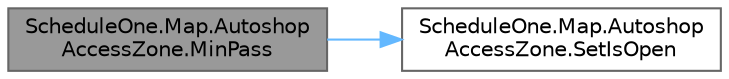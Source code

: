 digraph "ScheduleOne.Map.AutoshopAccessZone.MinPass"
{
 // LATEX_PDF_SIZE
  bgcolor="transparent";
  edge [fontname=Helvetica,fontsize=10,labelfontname=Helvetica,labelfontsize=10];
  node [fontname=Helvetica,fontsize=10,shape=box,height=0.2,width=0.4];
  rankdir="LR";
  Node1 [id="Node000001",label="ScheduleOne.Map.Autoshop\lAccessZone.MinPass",height=0.2,width=0.4,color="gray40", fillcolor="grey60", style="filled", fontcolor="black",tooltip=" "];
  Node1 -> Node2 [id="edge1_Node000001_Node000002",color="steelblue1",style="solid",tooltip=" "];
  Node2 [id="Node000002",label="ScheduleOne.Map.Autoshop\lAccessZone.SetIsOpen",height=0.2,width=0.4,color="grey40", fillcolor="white", style="filled",URL="$class_schedule_one_1_1_map_1_1_autoshop_access_zone.html#a5b3a8cfb344ecb172b3c6cd2d3dc30e8",tooltip=" "];
}
